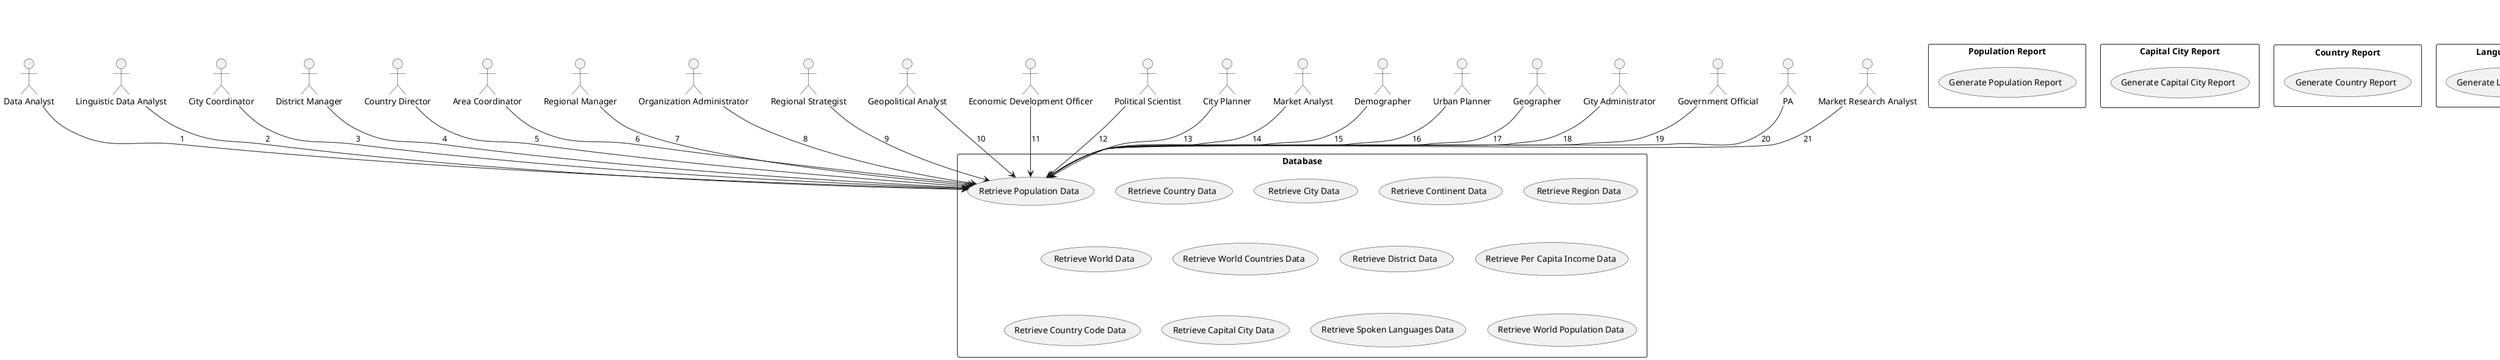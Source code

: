 @startuml

title Combined System Diagram

actor "Data Analyst" as Analyst
actor "Linguistic Data Analyst" as LinguisticAnalyst
actor "City Coordinator" as CityCoordinator
actor "District Manager" as DistrictManager
actor "Country Director" as CountryDirector
actor "Area Coordinator" as AreaCoordinator
actor "Regional Manager" as RegionalManager
actor "Organization Administrator" as OrgAdministrator
actor "Regional Strategist" as RegionalStrategist
actor "Geopolitical Analyst" as GeopoliticalAnalyst
actor "Economic Development Officer" as EconomicOfficer
actor "Political Scientist" as PoliticalScientist
actor "City Planner" as CityPlanner
actor "Market Analyst" as MarketAnalyst
actor "Demographer" as Demographer
actor "Urban Planner" as UrbanPlanner
actor "Geographer" as Geographer
actor "City Administrator" as CityAdministrator
actor "Government Official" as GovOfficial
actor "PA" as PA
actor "Market Research Analyst" as MarketResearcher

rectangle Database {
    usecase "Retrieve Population Data" as RetrievePopulationData
    usecase "Retrieve Country Data" as RetrieveCountryData
    usecase "Retrieve City Data" as RetrieveCityData
    usecase "Retrieve Continent Data" as RetrieveContinentData
    usecase "Retrieve Region Data" as RetrieveRegionData
    usecase "Retrieve World Data" as RetrieveWorldData
    usecase "Retrieve World Countries Data" as RetrieveWorldCountriesData
    usecase "Retrieve District Data" as RetrieveDistrictData
    usecase "Retrieve Per Capita Income Data" as RetrievePerCapitaIncomeData
    usecase "Retrieve Country Code Data" as RetrieveCountryCodeData
    usecase "Retrieve Capital City Data" as RetrieveCapitalCityData
    usecase "Retrieve Spoken Languages Data" as RetrieveSpokenLanguagesData
    usecase "Retrieve World Population Data" as RetrieveWorldPopulationData
}

rectangle "Population Report" {
    usecase "Generate Population Report" as GeneratePopulationReport
}

rectangle "Capital City Report" {
    usecase "Generate Capital City Report" as GenerateCapitalCityReport
}

rectangle "Country Report" {
    usecase "Generate Country Report" as GenerateCountryReport
}

rectangle "Language Report" {
    usecase "Generate Language Report" as GenerateLanguageReport
}

rectangle "City Population Report" {
    usecase "Generate City Population Report" as GenerateCityPopulationReport
}

rectangle "District Population Report" {
    usecase "Generate District Population Report" as GenerateDistrictPopulationReport
}

rectangle "Country Population Report" {
    usecase "Generate Country Population Report" as GenerateCountryPopulationReport
}

rectangle "Region Population Report" {
    usecase "Generate Region Population Report" as GenerateRegionPopulationReport
}

rectangle "Continent Population Report" {
    usecase "Generate Continent Population Report" as GenerateContinentPopulationReport
}

rectangle "World Population Report" {
    usecase "Generate World Population Report" as GenerateWorldPopulationReport
}

rectangle "Regional Strategy Report" {
    usecase "Generate Top N Populated Capital Cities Report" as GenerateTopNPopulatedCapitalCitiesReport
}

rectangle "Geopolitical Analysis Report" {
    usecase "Generate Top N Populated Capital Cities Report" as GenerateTopNPopulatedCapitalCitiesReportGeopolitical
}

rectangle "Economic Development Report" {
    usecase "Generate Population Analysis Report for Capital Cities in a Region" as GeneratePopulationAnalysisReportEconomic
}

rectangle "Political Science Report" {
    usecase "Generate Population Analysis Report for Capital Cities in a Continent" as GeneratePopulationAnalysisReportPolitical
}

rectangle "City Planning Report" {
    usecase "Generate Top N Populated Cities Report for a District" as GenerateTopNPopulatedCitiesReportCityPlanning
}

rectangle "Market Analysis Report" {
    usecase "Generate Top N Populated Cities Report for a Country" as GenerateTopNPopulatedCitiesReportMarketAnalysis
}

rectangle "Demography Analysis Report" {
    usecase "Generate Top N Populated Cities Report for a Continent" as GenerateTopNPopulatedCitiesReportDemography
}

rectangle "Urban Planning Report" {
    usecase "Generate Population Analysis Report for Cities in a Region" as GeneratePopulationAnalysisReportUrbanPlanning
}

rectangle "Geography Report" {
    usecase "Generate Population Analysis Report for Cities in a Continent" as GeneratePopulationAnalysisReportGeography
}

rectangle "Data Analyst Report" {
    usecase "Generate Population Analysis Report for Cities Worldwide" as GeneratePopulationAnalysisReportDataAnalyst
}

rectangle "Market Research Report" {
    usecase "Generate Top N Populated Countries Report" as GenerateTopNPopulatedCountriesReportMarketResearch
}

rectangle "PA Report" {
    usecase "Generate Top N Populated Capital Cities Report for a Region" as GenerateTopNPopulatedCapitalCitiesReportPA
}

Analyst --> RetrievePopulationData : 1
LinguisticAnalyst --> RetrievePopulationData : 2
CityCoordinator --> RetrievePopulationData : 3
DistrictManager --> RetrievePopulationData : 4
CountryDirector --> RetrievePopulationData : 5
AreaCoordinator --> RetrievePopulationData : 6
RegionalManager --> RetrievePopulationData : 7
OrgAdministrator --> RetrievePopulationData : 8
RegionalStrategist --> RetrievePopulationData : 9
GeopoliticalAnalyst --> RetrievePopulationData : 10
EconomicOfficer --> RetrievePopulationData : 11
PoliticalScientist --> RetrievePopulationData : 12
CityPlanner --> RetrievePopulationData : 13
MarketAnalyst --> RetrievePopulationData : 14
Demographer --> RetrievePopulationData : 15
UrbanPlanner --> RetrievePopulationData : 16
Geographer --> RetrievePopulationData : 17
CityAdministrator --> RetrievePopulationData : 18
GovOfficial --> RetrievePopulationData : 19
PA --> RetrievePopulationData : 20
MarketResearcher --> RetrievePopulationData : 21

@enduml
